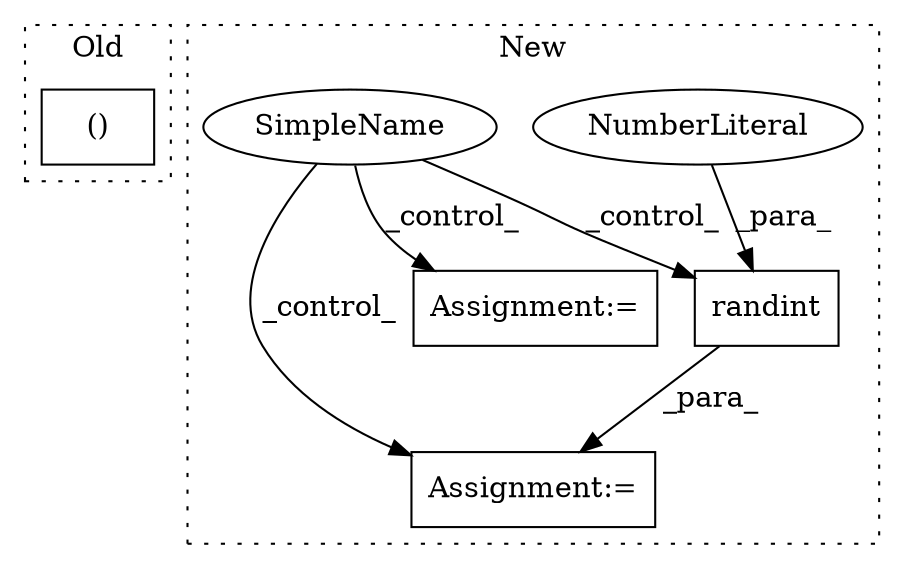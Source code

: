 digraph G {
subgraph cluster0 {
1 [label="()" a="106" s="1005" l="29" shape="box"];
label = "Old";
style="dotted";
}
subgraph cluster1 {
2 [label="randint" a="32" s="2042,2067" l="8,1" shape="box"];
3 [label="Assignment:=" a="7" s="2013" l="1" shape="box"];
4 [label="NumberLiteral" a="34" s="2050" l="1" shape="ellipse"];
5 [label="SimpleName" a="42" s="" l="" shape="ellipse"];
6 [label="Assignment:=" a="7" s="2115" l="1" shape="box"];
label = "New";
style="dotted";
}
2 -> 3 [label="_para_"];
4 -> 2 [label="_para_"];
5 -> 2 [label="_control_"];
5 -> 3 [label="_control_"];
5 -> 6 [label="_control_"];
}